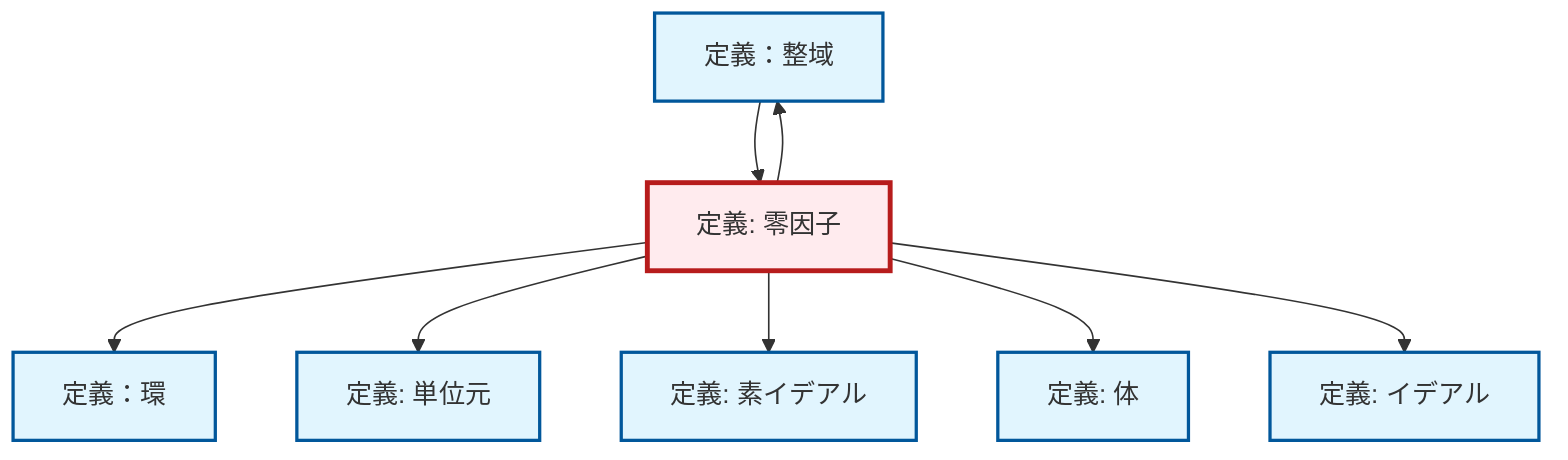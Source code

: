 graph TD
    classDef definition fill:#e1f5fe,stroke:#01579b,stroke-width:2px
    classDef theorem fill:#f3e5f5,stroke:#4a148c,stroke-width:2px
    classDef axiom fill:#fff3e0,stroke:#e65100,stroke-width:2px
    classDef example fill:#e8f5e9,stroke:#1b5e20,stroke-width:2px
    classDef current fill:#ffebee,stroke:#b71c1c,stroke-width:3px
    def-integral-domain["定義：整域"]:::definition
    def-ideal["定義: イデアル"]:::definition
    def-field["定義: 体"]:::definition
    def-zero-divisor["定義: 零因子"]:::definition
    def-identity-element["定義: 単位元"]:::definition
    def-prime-ideal["定義: 素イデアル"]:::definition
    def-ring["定義：環"]:::definition
    def-zero-divisor --> def-ring
    def-zero-divisor --> def-identity-element
    def-zero-divisor --> def-prime-ideal
    def-zero-divisor --> def-integral-domain
    def-zero-divisor --> def-field
    def-integral-domain --> def-zero-divisor
    def-zero-divisor --> def-ideal
    class def-zero-divisor current